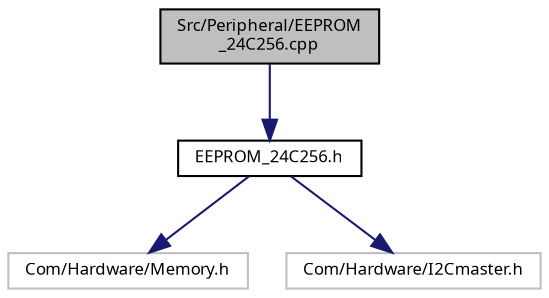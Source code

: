 digraph "Src/Peripheral/EEPROM_24C256.cpp"
{
  edge [fontname="Sans",fontsize="8",labelfontname="Sans",labelfontsize="8"];
  node [fontname="Sans",fontsize="8",shape=record];
  Node1 [label="Src/Peripheral/EEPROM\l_24C256.cpp",height=0.2,width=0.4,color="black", fillcolor="grey75", style="filled", fontcolor="black"];
  Node1 -> Node2 [color="midnightblue",fontsize="8",style="solid",fontname="Sans"];
  Node2 [label="EEPROM_24C256.h",height=0.2,width=0.4,color="black", fillcolor="white", style="filled",URL="$_e_e_p_r_o_m__24_c256_8h.html"];
  Node2 -> Node3 [color="midnightblue",fontsize="8",style="solid",fontname="Sans"];
  Node3 [label="Com/Hardware/Memory.h",height=0.2,width=0.4,color="grey75", fillcolor="white", style="filled"];
  Node2 -> Node4 [color="midnightblue",fontsize="8",style="solid",fontname="Sans"];
  Node4 [label="Com/Hardware/I2Cmaster.h",height=0.2,width=0.4,color="grey75", fillcolor="white", style="filled"];
}
